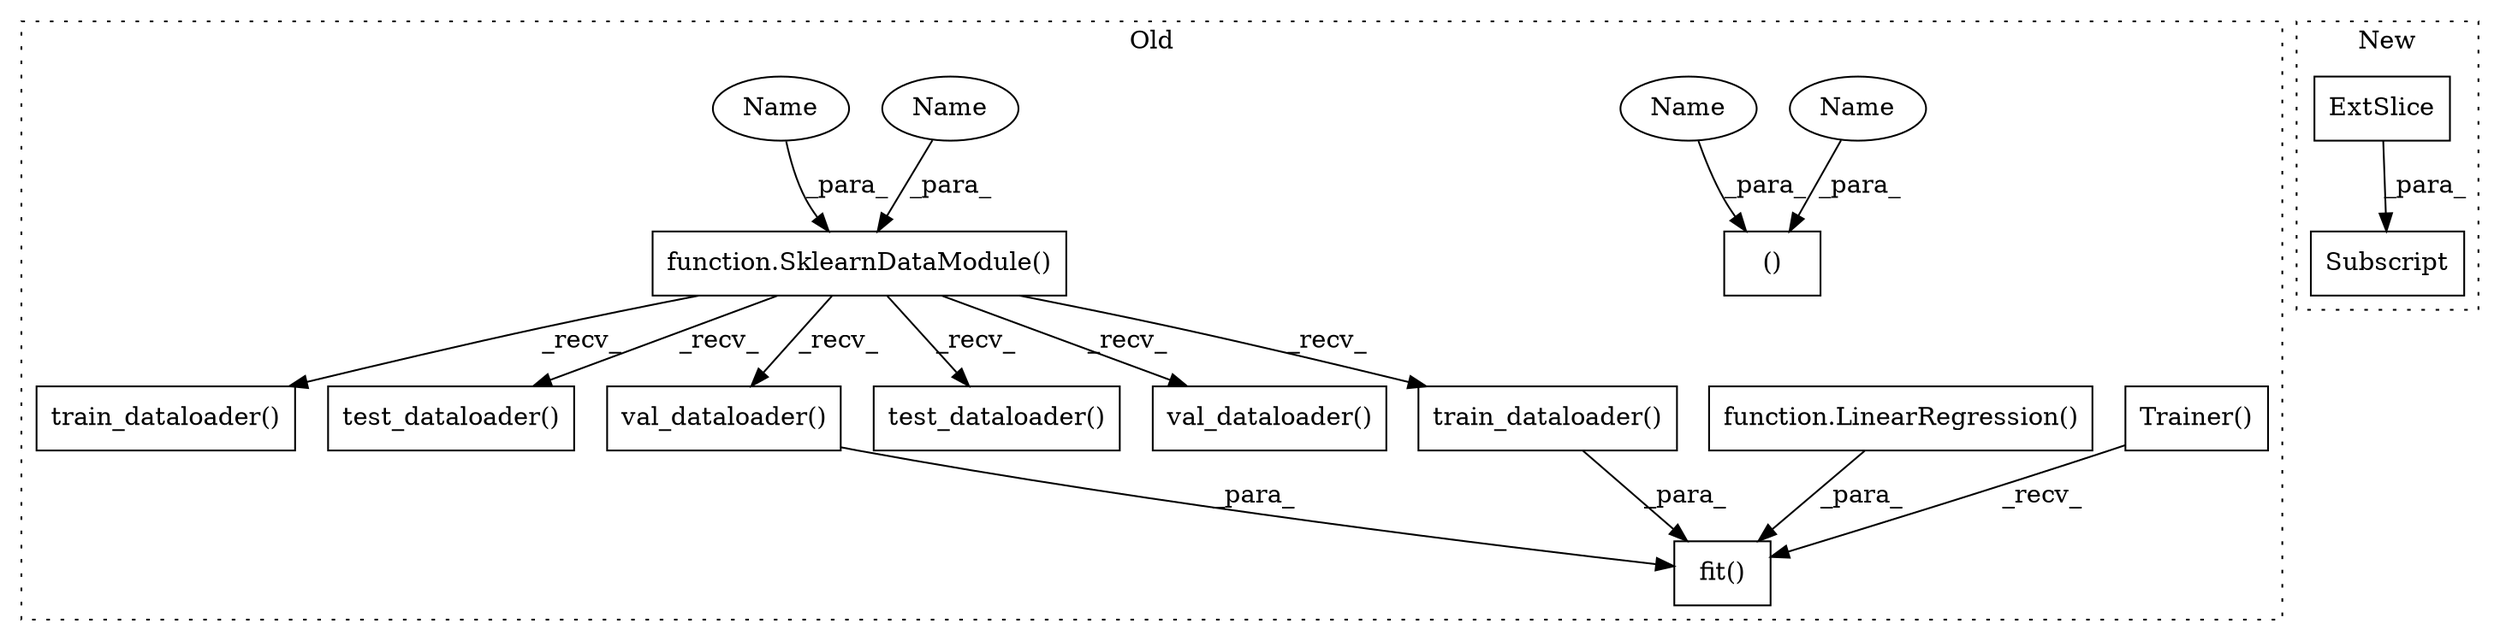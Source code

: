 digraph G {
subgraph cluster0 {
1 [label="train_dataloader()" a="75" s="1114" l="38" shape="box"];
3 [label="function.SklearnDataModule()" a="75" s="512,534" l="18,1" shape="box"];
5 [label="test_dataloader()" a="75" s="1216" l="37" shape="box"];
6 [label="val_dataloader()" a="75" s="731" l="36" shape="box"];
7 [label="test_dataloader()" a="75" s="793" l="37" shape="box"];
8 [label="val_dataloader()" a="75" s="1154" l="36" shape="box"];
9 [label="fit()" a="75" s="672,767" l="12,1" shape="box"];
10 [label="Trainer()" a="75" s="613" l="54" shape="box"];
11 [label="function.LinearRegression()" a="75" s="549" l="49" shape="box"];
12 [label="()" a="54" s="428" l="3" shape="box"];
13 [label="train_dataloader()" a="75" s="691" l="38" shape="box"];
14 [label="Name" a="87" s="427" l="1" shape="ellipse"];
15 [label="Name" a="87" s="530" l="1" shape="ellipse"];
16 [label="Name" a="87" s="430" l="1" shape="ellipse"];
17 [label="Name" a="87" s="533" l="1" shape="ellipse"];
label = "Old";
style="dotted";
}
subgraph cluster1 {
2 [label="ExtSlice" a="85" s="547" l="1" shape="box"];
4 [label="Subscript" a="63" s="547,0" l="16,0" shape="box"];
label = "New";
style="dotted";
}
2 -> 4 [label="_para_"];
3 -> 1 [label="_recv_"];
3 -> 5 [label="_recv_"];
3 -> 7 [label="_recv_"];
3 -> 6 [label="_recv_"];
3 -> 8 [label="_recv_"];
3 -> 13 [label="_recv_"];
6 -> 9 [label="_para_"];
10 -> 9 [label="_recv_"];
11 -> 9 [label="_para_"];
13 -> 9 [label="_para_"];
14 -> 12 [label="_para_"];
15 -> 3 [label="_para_"];
16 -> 12 [label="_para_"];
17 -> 3 [label="_para_"];
}